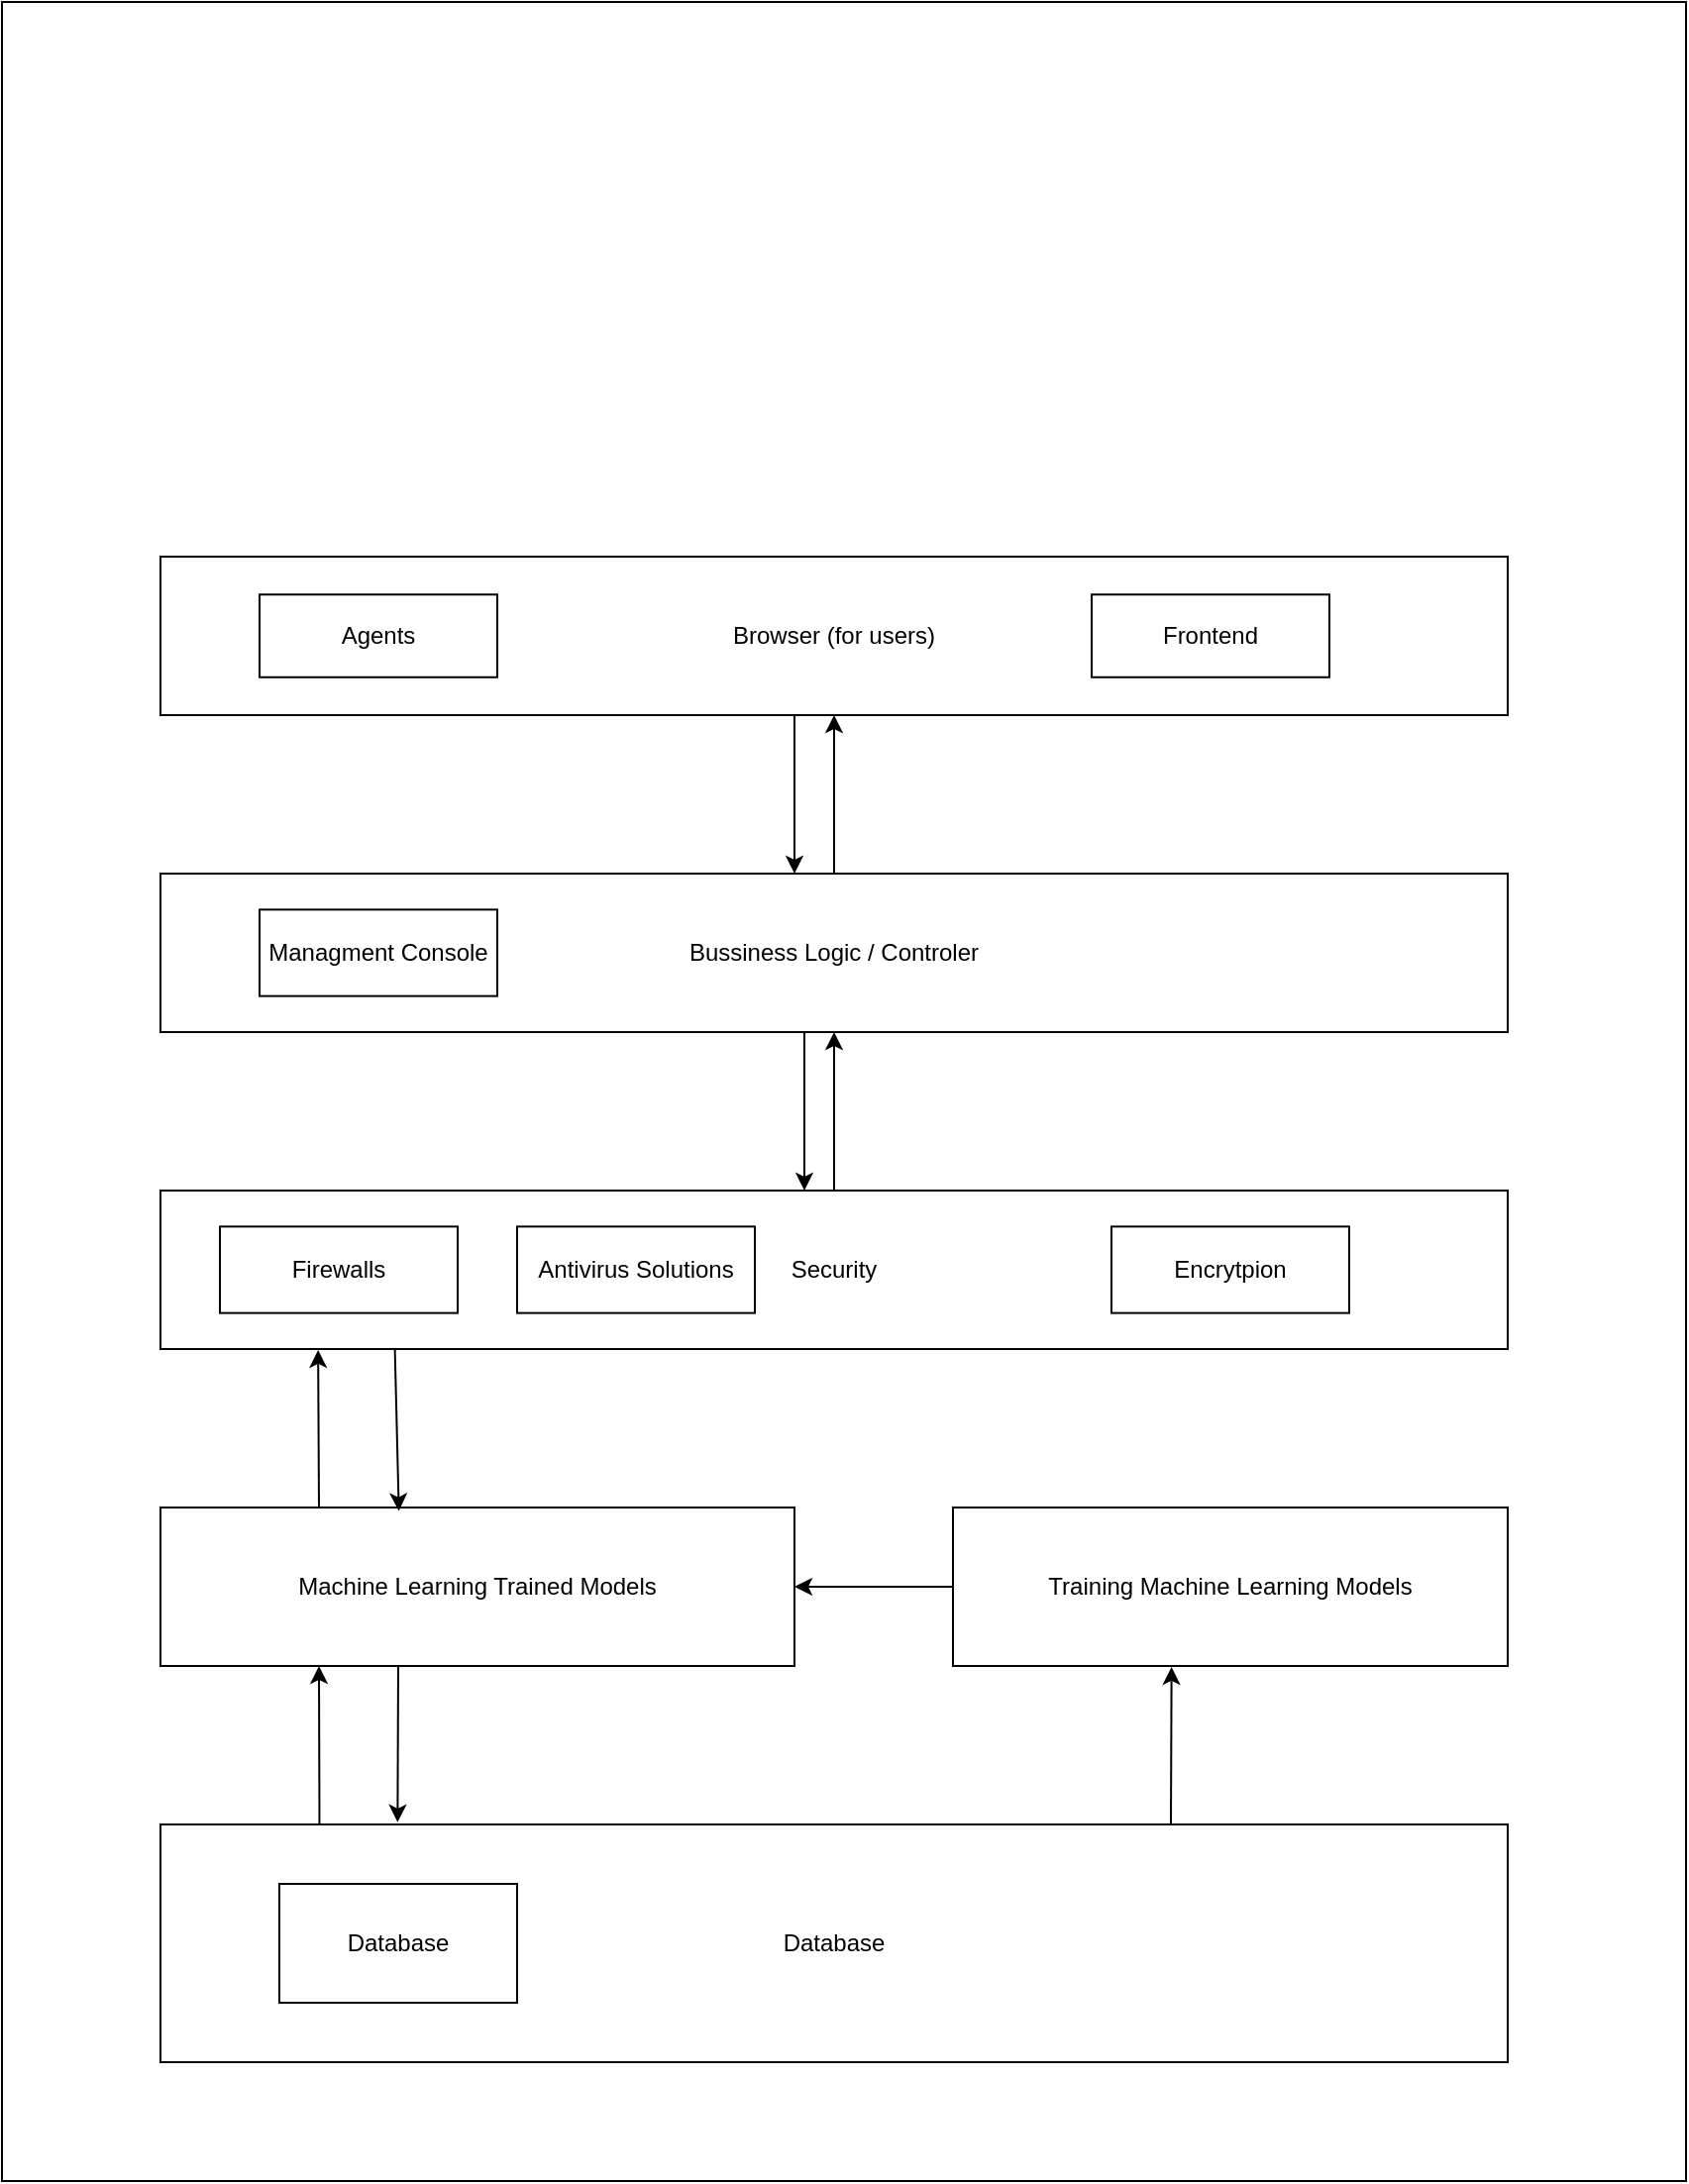 <mxfile version="24.7.17">
  <diagram name="Page-1" id="zINM_NtTZd1R49-j_S16">
    <mxGraphModel dx="1411" dy="706" grid="1" gridSize="10" guides="1" tooltips="1" connect="1" arrows="1" fold="1" page="1" pageScale="1" pageWidth="850" pageHeight="1100" math="0" shadow="0">
      <root>
        <mxCell id="0" />
        <mxCell id="1" parent="0" />
        <mxCell id="PkI2yYfLc2YEGoTMjW2T-18" value="" style="rounded=0;whiteSpace=wrap;html=1;" parent="1" vertex="1">
          <mxGeometry width="850" height="1100" as="geometry" />
        </mxCell>
        <mxCell id="PkI2yYfLc2YEGoTMjW2T-5" value="" style="rounded=0;orthogonalLoop=1;jettySize=auto;html=1;exitX=0.174;exitY=1.006;exitDx=0;exitDy=0;exitPerimeter=0;entryX=0.376;entryY=0.022;entryDx=0;entryDy=0;entryPerimeter=0;" parent="1" source="RTGAcHwAV_b_R4iHMzfL-28" target="RTGAcHwAV_b_R4iHMzfL-1" edge="1">
          <mxGeometry relative="1" as="geometry" />
        </mxCell>
        <mxCell id="PkI2yYfLc2YEGoTMjW2T-4" value="" style="rounded=0;orthogonalLoop=1;jettySize=auto;html=1;entryX=0.117;entryY=1.006;entryDx=0;entryDy=0;entryPerimeter=0;exitX=0.25;exitY=0;exitDx=0;exitDy=0;" parent="1" source="RTGAcHwAV_b_R4iHMzfL-1" target="RTGAcHwAV_b_R4iHMzfL-28" edge="1">
          <mxGeometry relative="1" as="geometry" />
        </mxCell>
        <mxCell id="RTGAcHwAV_b_R4iHMzfL-1" value="Machine Learning Trained Models" style="rounded=0;whiteSpace=wrap;html=1;fillColor=none;" parent="1" vertex="1">
          <mxGeometry x="80" y="760" width="320" height="80" as="geometry" />
        </mxCell>
        <mxCell id="RTGAcHwAV_b_R4iHMzfL-7" value="Database" style="whiteSpace=wrap;html=1;rounded=0;fillColor=none;" parent="1" vertex="1">
          <mxGeometry x="80" y="920" width="680" height="120" as="geometry" />
        </mxCell>
        <mxCell id="RTGAcHwAV_b_R4iHMzfL-15" value="Database" style="rounded=0;whiteSpace=wrap;html=1;" parent="1" vertex="1">
          <mxGeometry x="140" y="950" width="120" height="60" as="geometry" />
        </mxCell>
        <mxCell id="PkI2yYfLc2YEGoTMjW2T-3" value="" style="rounded=0;orthogonalLoop=1;jettySize=auto;html=1;" parent="1" source="PkI2yYfLc2YEGoTMjW2T-1" target="RTGAcHwAV_b_R4iHMzfL-1" edge="1">
          <mxGeometry relative="1" as="geometry" />
        </mxCell>
        <mxCell id="PkI2yYfLc2YEGoTMjW2T-1" value="Training Machine Learning Models" style="rounded=0;whiteSpace=wrap;html=1;fillColor=none;" parent="1" vertex="1">
          <mxGeometry x="480" y="760" width="280" height="80" as="geometry" />
        </mxCell>
        <mxCell id="PkI2yYfLc2YEGoTMjW2T-8" style="rounded=0;orthogonalLoop=1;jettySize=auto;html=1;entryX=0.25;entryY=1;entryDx=0;entryDy=0;exitX=0.118;exitY=-0.001;exitDx=0;exitDy=0;exitPerimeter=0;" parent="1" source="RTGAcHwAV_b_R4iHMzfL-7" target="RTGAcHwAV_b_R4iHMzfL-1" edge="1">
          <mxGeometry relative="1" as="geometry" />
        </mxCell>
        <mxCell id="PkI2yYfLc2YEGoTMjW2T-12" style="rounded=0;orthogonalLoop=1;jettySize=auto;html=1;exitX=0.75;exitY=0;exitDx=0;exitDy=0;entryX=0.394;entryY=1.006;entryDx=0;entryDy=0;entryPerimeter=0;" parent="1" source="RTGAcHwAV_b_R4iHMzfL-7" target="PkI2yYfLc2YEGoTMjW2T-1" edge="1">
          <mxGeometry relative="1" as="geometry" />
        </mxCell>
        <mxCell id="PkI2yYfLc2YEGoTMjW2T-13" style="rounded=0;orthogonalLoop=1;jettySize=auto;html=1;entryX=0.176;entryY=-0.009;entryDx=0;entryDy=0;exitX=0.375;exitY=1.002;exitDx=0;exitDy=0;exitPerimeter=0;entryPerimeter=0;" parent="1" source="RTGAcHwAV_b_R4iHMzfL-1" target="RTGAcHwAV_b_R4iHMzfL-7" edge="1">
          <mxGeometry relative="1" as="geometry">
            <mxPoint x="170" y="920" as="sourcePoint" />
            <mxPoint x="170" y="860" as="targetPoint" />
          </mxGeometry>
        </mxCell>
        <mxCell id="PkI2yYfLc2YEGoTMjW2T-14" value="" style="group" parent="1" vertex="1" connectable="0">
          <mxGeometry x="80" y="600" width="680" height="80" as="geometry" />
        </mxCell>
        <mxCell id="RTGAcHwAV_b_R4iHMzfL-28" value="Security" style="rounded=0;whiteSpace=wrap;html=1;fillColor=none;" parent="PkI2yYfLc2YEGoTMjW2T-14" vertex="1">
          <mxGeometry width="680" height="80" as="geometry" />
        </mxCell>
        <mxCell id="RTGAcHwAV_b_R4iHMzfL-13" value="Antivirus Solutions" style="rounded=0;whiteSpace=wrap;html=1;" parent="PkI2yYfLc2YEGoTMjW2T-14" vertex="1">
          <mxGeometry x="180" y="18.182" width="120" height="43.636" as="geometry" />
        </mxCell>
        <mxCell id="RTGAcHwAV_b_R4iHMzfL-29" value="Firewalls" style="rounded=0;whiteSpace=wrap;html=1;" parent="PkI2yYfLc2YEGoTMjW2T-14" vertex="1">
          <mxGeometry x="30" y="18.182" width="120" height="43.636" as="geometry" />
        </mxCell>
        <mxCell id="PkI2yYfLc2YEGoTMjW2T-15" value="Encrytpion" style="rounded=0;whiteSpace=wrap;html=1;" parent="PkI2yYfLc2YEGoTMjW2T-14" vertex="1">
          <mxGeometry x="480" y="18.182" width="120" height="43.636" as="geometry" />
        </mxCell>
        <mxCell id="PkI2yYfLc2YEGoTMjW2T-16" value="" style="group" parent="1" vertex="1" connectable="0">
          <mxGeometry x="80" y="440" width="680" height="80" as="geometry" />
        </mxCell>
        <mxCell id="RTGAcHwAV_b_R4iHMzfL-2" value="Bussiness Logic / Controler" style="whiteSpace=wrap;html=1;rounded=0;fillColor=none;" parent="PkI2yYfLc2YEGoTMjW2T-16" vertex="1">
          <mxGeometry width="680" height="80" as="geometry" />
        </mxCell>
        <mxCell id="RTGAcHwAV_b_R4iHMzfL-9" value="Managment Console" style="rounded=0;whiteSpace=wrap;html=1;" parent="PkI2yYfLc2YEGoTMjW2T-16" vertex="1">
          <mxGeometry x="50" y="18.182" width="120" height="43.636" as="geometry" />
        </mxCell>
        <mxCell id="PkI2yYfLc2YEGoTMjW2T-17" value="" style="group" parent="1" vertex="1" connectable="0">
          <mxGeometry x="80" y="280" width="680" height="80" as="geometry" />
        </mxCell>
        <mxCell id="RTGAcHwAV_b_R4iHMzfL-26" value="Browser (for users)" style="whiteSpace=wrap;html=1;rounded=0;fillColor=none;" parent="PkI2yYfLc2YEGoTMjW2T-17" vertex="1">
          <mxGeometry width="680" height="80" as="geometry" />
        </mxCell>
        <mxCell id="RTGAcHwAV_b_R4iHMzfL-24" value="Frontend" style="rounded=0;whiteSpace=wrap;html=1;" parent="PkI2yYfLc2YEGoTMjW2T-17" vertex="1">
          <mxGeometry x="470" y="19.13" width="120" height="41.739" as="geometry" />
        </mxCell>
        <mxCell id="RTGAcHwAV_b_R4iHMzfL-10" value="Agents" style="rounded=0;whiteSpace=wrap;html=1;" parent="PkI2yYfLc2YEGoTMjW2T-17" vertex="1">
          <mxGeometry x="50" y="19.13" width="120" height="41.739" as="geometry" />
        </mxCell>
        <mxCell id="cBfbMizidcZvGHZaUJ0w-1" value="" style="edgeStyle=orthogonalEdgeStyle;rounded=0;orthogonalLoop=1;jettySize=auto;html=1;" edge="1" parent="1" source="RTGAcHwAV_b_R4iHMzfL-28" target="RTGAcHwAV_b_R4iHMzfL-2">
          <mxGeometry relative="1" as="geometry" />
        </mxCell>
        <mxCell id="cBfbMizidcZvGHZaUJ0w-2" value="" style="edgeStyle=orthogonalEdgeStyle;rounded=0;orthogonalLoop=1;jettySize=auto;html=1;" edge="1" parent="1">
          <mxGeometry relative="1" as="geometry">
            <mxPoint x="405" y="520" as="sourcePoint" />
            <mxPoint x="405" y="600" as="targetPoint" />
          </mxGeometry>
        </mxCell>
        <mxCell id="cBfbMizidcZvGHZaUJ0w-3" value="" style="edgeStyle=orthogonalEdgeStyle;rounded=0;orthogonalLoop=1;jettySize=auto;html=1;" edge="1" parent="1">
          <mxGeometry relative="1" as="geometry">
            <mxPoint x="400" y="360" as="sourcePoint" />
            <mxPoint x="400" y="440" as="targetPoint" />
          </mxGeometry>
        </mxCell>
        <mxCell id="cBfbMizidcZvGHZaUJ0w-4" value="" style="edgeStyle=orthogonalEdgeStyle;rounded=0;orthogonalLoop=1;jettySize=auto;html=1;" edge="1" parent="1" source="RTGAcHwAV_b_R4iHMzfL-2" target="RTGAcHwAV_b_R4iHMzfL-26">
          <mxGeometry relative="1" as="geometry" />
        </mxCell>
      </root>
    </mxGraphModel>
  </diagram>
</mxfile>

